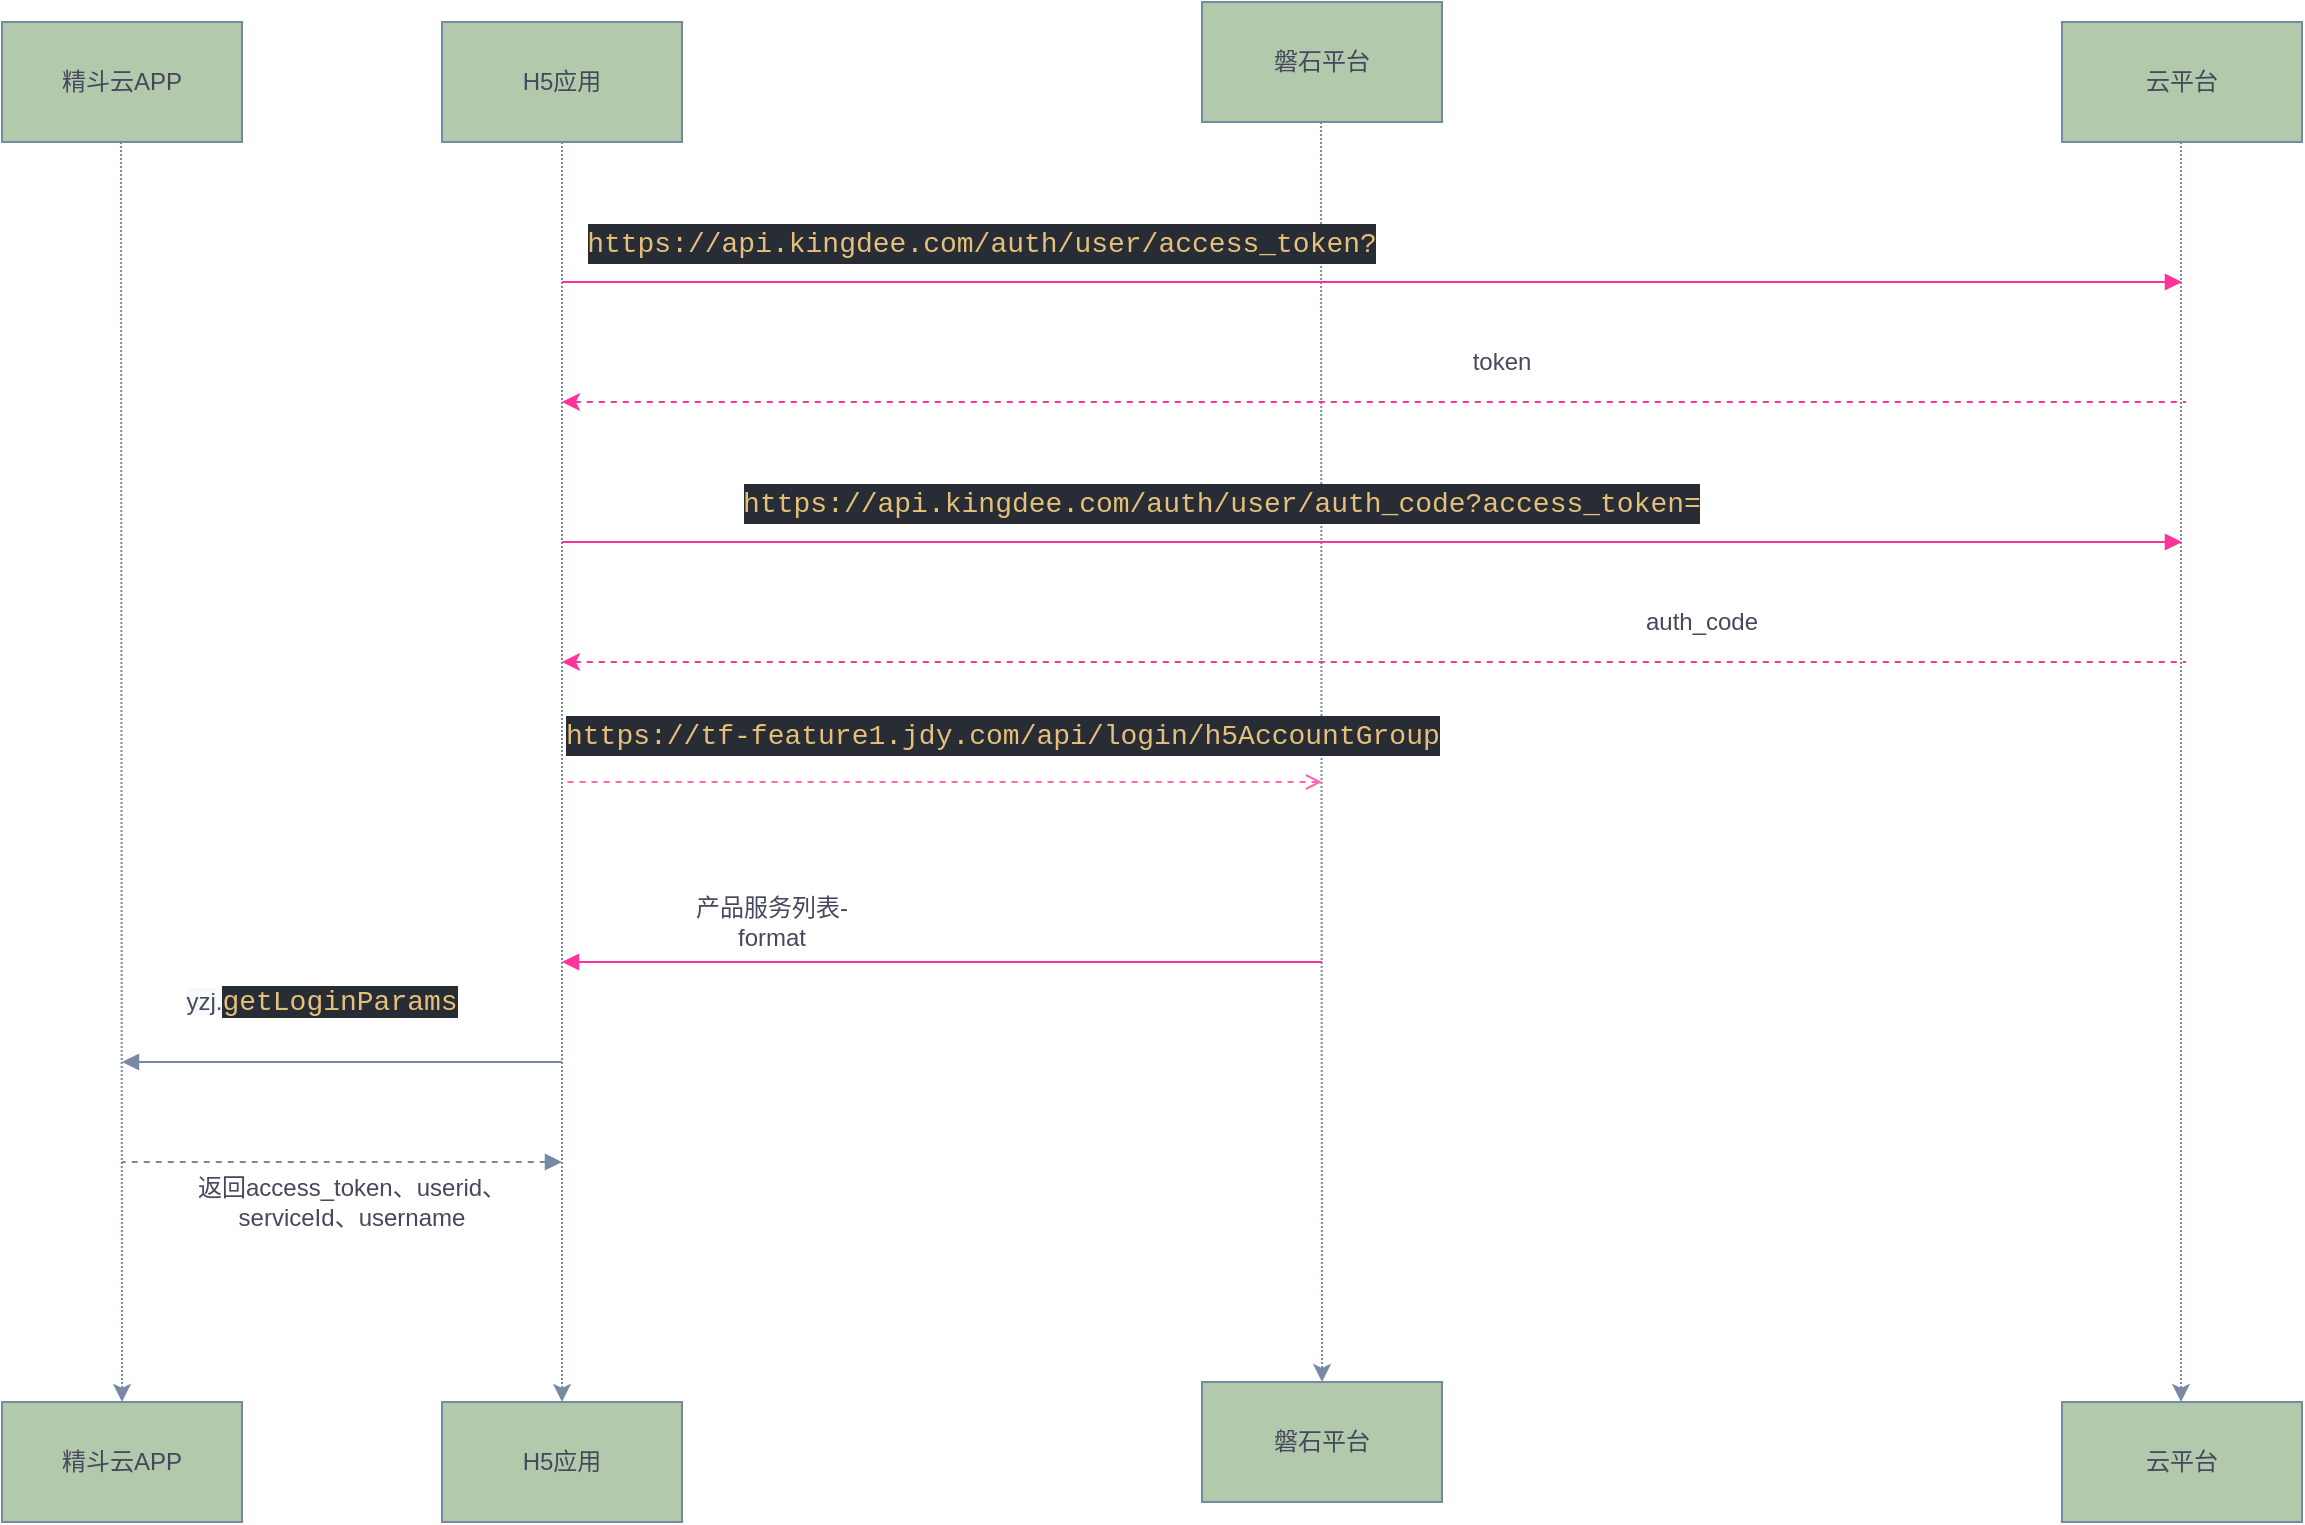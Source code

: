 <mxfile version="14.5.8" type="github">
  <diagram id="u581YdtqbokDeer0Uxru" name="Page-1">
    <mxGraphModel dx="2013" dy="546" grid="1" gridSize="10" guides="1" tooltips="1" connect="1" arrows="1" fold="1" page="1" pageScale="1" pageWidth="827" pageHeight="1169" math="0" shadow="0">
      <root>
        <mxCell id="0" />
        <mxCell id="1" parent="0" />
        <mxCell id="Jhj8KREctP6kbI35rBeC-1" style="edgeStyle=orthogonalEdgeStyle;rounded=0;orthogonalLoop=1;jettySize=auto;html=1;exitX=0.5;exitY=1;exitDx=0;exitDy=0;dashed=1;dashPattern=1 1;strokeColor=#788AA3;fontColor=#46495D;" edge="1" parent="1" source="Jhj8KREctP6kbI35rBeC-2" target="Jhj8KREctP6kbI35rBeC-5">
          <mxGeometry relative="1" as="geometry" />
        </mxCell>
        <mxCell id="Jhj8KREctP6kbI35rBeC-2" value="H5应用" style="rounded=0;whiteSpace=wrap;html=1;fillColor=#B2C9AB;strokeColor=#788AA3;fontColor=#46495D;" vertex="1" parent="1">
          <mxGeometry x="80" y="50" width="120" height="60" as="geometry" />
        </mxCell>
        <mxCell id="Jhj8KREctP6kbI35rBeC-3" value="云平台" style="rounded=0;whiteSpace=wrap;html=1;fillColor=#B2C9AB;strokeColor=#788AA3;fontColor=#46495D;" vertex="1" parent="1">
          <mxGeometry x="890" y="50" width="120" height="60" as="geometry" />
        </mxCell>
        <mxCell id="Jhj8KREctP6kbI35rBeC-4" value="磐石平台" style="rounded=0;whiteSpace=wrap;html=1;fillColor=#B2C9AB;strokeColor=#788AA3;fontColor=#46495D;" vertex="1" parent="1">
          <mxGeometry x="460" y="40" width="120" height="60" as="geometry" />
        </mxCell>
        <mxCell id="Jhj8KREctP6kbI35rBeC-5" value="H5应用" style="rounded=0;whiteSpace=wrap;html=1;fillColor=#B2C9AB;strokeColor=#788AA3;fontColor=#46495D;" vertex="1" parent="1">
          <mxGeometry x="80" y="740" width="120" height="60" as="geometry" />
        </mxCell>
        <mxCell id="Jhj8KREctP6kbI35rBeC-6" value="云平台" style="rounded=0;whiteSpace=wrap;html=1;fillColor=#B2C9AB;strokeColor=#788AA3;fontColor=#46495D;" vertex="1" parent="1">
          <mxGeometry x="890" y="740" width="120" height="60" as="geometry" />
        </mxCell>
        <mxCell id="Jhj8KREctP6kbI35rBeC-7" value="磐石平台" style="rounded=0;whiteSpace=wrap;html=1;fillColor=#B2C9AB;strokeColor=#788AA3;fontColor=#46495D;" vertex="1" parent="1">
          <mxGeometry x="460" y="730" width="120" height="60" as="geometry" />
        </mxCell>
        <mxCell id="Jhj8KREctP6kbI35rBeC-8" style="edgeStyle=orthogonalEdgeStyle;rounded=0;orthogonalLoop=1;jettySize=auto;html=1;exitX=0.5;exitY=1;exitDx=0;exitDy=0;dashed=1;dashPattern=1 1;entryX=0.5;entryY=0;entryDx=0;entryDy=0;strokeColor=#788AA3;fontColor=#46495D;" edge="1" parent="1" target="Jhj8KREctP6kbI35rBeC-7">
          <mxGeometry relative="1" as="geometry">
            <mxPoint x="519.5" y="100" as="sourcePoint" />
            <mxPoint x="519.5" y="410" as="targetPoint" />
          </mxGeometry>
        </mxCell>
        <mxCell id="Jhj8KREctP6kbI35rBeC-9" style="edgeStyle=orthogonalEdgeStyle;rounded=0;orthogonalLoop=1;jettySize=auto;html=1;exitX=0.5;exitY=1;exitDx=0;exitDy=0;dashed=1;dashPattern=1 1;strokeColor=#788AA3;fontColor=#46495D;" edge="1" parent="1" target="Jhj8KREctP6kbI35rBeC-6">
          <mxGeometry relative="1" as="geometry">
            <mxPoint x="949.5" y="110" as="sourcePoint" />
            <mxPoint x="949.5" y="420" as="targetPoint" />
          </mxGeometry>
        </mxCell>
        <mxCell id="Jhj8KREctP6kbI35rBeC-10" value="" style="endArrow=block;html=1;endFill=1;fontColor=#46495D;fillColor=#f8cecc;strokeColor=#FF3399;" edge="1" parent="1">
          <mxGeometry width="50" height="50" relative="1" as="geometry">
            <mxPoint x="140" y="180" as="sourcePoint" />
            <mxPoint x="950" y="180" as="targetPoint" />
          </mxGeometry>
        </mxCell>
        <mxCell id="Jhj8KREctP6kbI35rBeC-11" value="&lt;div style=&quot;color: rgb(187 , 187 , 187) ; background-color: rgb(40 , 44 , 52) ; font-family: &amp;#34;menlo&amp;#34; , &amp;#34;monaco&amp;#34; , &amp;#34;courier new&amp;#34; , monospace ; font-size: 14px ; line-height: 20px&quot;&gt;&lt;span style=&quot;color: #e5c07b&quot;&gt;https://api.kingdee.com/auth/user/access_token?&lt;/span&gt;&lt;/div&gt;" style="text;html=1;strokeColor=none;fillColor=none;align=center;verticalAlign=middle;whiteSpace=wrap;rounded=0;fontColor=#46495D;" vertex="1" parent="1">
          <mxGeometry x="330" y="150" width="40" height="20" as="geometry" />
        </mxCell>
        <mxCell id="Jhj8KREctP6kbI35rBeC-12" value="token" style="text;html=1;strokeColor=none;fillColor=none;align=center;verticalAlign=middle;whiteSpace=wrap;rounded=0;fontColor=#46495D;" vertex="1" parent="1">
          <mxGeometry x="590" y="210" width="40" height="20" as="geometry" />
        </mxCell>
        <mxCell id="Jhj8KREctP6kbI35rBeC-13" value="" style="endArrow=none;dashed=1;html=1;startArrow=classic;startFill=1;fontColor=#46495D;fillColor=#f8cecc;strokeColor=#FF3399;" edge="1" parent="1">
          <mxGeometry width="50" height="50" relative="1" as="geometry">
            <mxPoint x="140" y="240" as="sourcePoint" />
            <mxPoint x="952" y="240" as="targetPoint" />
          </mxGeometry>
        </mxCell>
        <mxCell id="Jhj8KREctP6kbI35rBeC-14" value="" style="endArrow=block;html=1;endFill=1;fontColor=#46495D;fillColor=#f8cecc;strokeColor=#FF3399;" edge="1" parent="1">
          <mxGeometry width="50" height="50" relative="1" as="geometry">
            <mxPoint x="140" y="310" as="sourcePoint" />
            <mxPoint x="950" y="310" as="targetPoint" />
          </mxGeometry>
        </mxCell>
        <mxCell id="Jhj8KREctP6kbI35rBeC-15" value="&lt;div style=&quot;color: rgb(187 , 187 , 187) ; background-color: rgb(40 , 44 , 52) ; font-family: &amp;#34;menlo&amp;#34; , &amp;#34;monaco&amp;#34; , &amp;#34;courier new&amp;#34; , monospace ; font-size: 14px ; line-height: 20px&quot;&gt;&lt;span style=&quot;color: #e5c07b&quot;&gt;https://api.kingdee.com/auth/user/auth_code?access_token=&lt;/span&gt;&lt;/div&gt;" style="text;html=1;strokeColor=none;fillColor=none;align=center;verticalAlign=middle;whiteSpace=wrap;rounded=0;fontColor=#46495D;" vertex="1" parent="1">
          <mxGeometry x="170" y="280" width="600" height="20" as="geometry" />
        </mxCell>
        <mxCell id="Jhj8KREctP6kbI35rBeC-16" value="" style="endArrow=none;dashed=1;html=1;startArrow=classic;startFill=1;fontColor=#46495D;fillColor=#f8cecc;strokeColor=#FF3399;" edge="1" parent="1">
          <mxGeometry width="50" height="50" relative="1" as="geometry">
            <mxPoint x="140" y="370" as="sourcePoint" />
            <mxPoint x="952" y="370" as="targetPoint" />
          </mxGeometry>
        </mxCell>
        <mxCell id="Jhj8KREctP6kbI35rBeC-17" value="auth_code" style="text;html=1;strokeColor=none;fillColor=none;align=center;verticalAlign=middle;whiteSpace=wrap;rounded=0;fontColor=#46495D;" vertex="1" parent="1">
          <mxGeometry x="690" y="340" width="40" height="20" as="geometry" />
        </mxCell>
        <mxCell id="Jhj8KREctP6kbI35rBeC-18" value="" style="endArrow=none;dashed=1;html=1;startArrow=open;startFill=0;fontColor=#46495D;strokeColor=#FF66B3;" edge="1" parent="1">
          <mxGeometry width="50" height="50" relative="1" as="geometry">
            <mxPoint x="520" y="430" as="sourcePoint" />
            <mxPoint x="140" y="430" as="targetPoint" />
          </mxGeometry>
        </mxCell>
        <mxCell id="Jhj8KREctP6kbI35rBeC-19" value="&lt;meta charset=&quot;utf-8&quot;&gt;&lt;div style=&quot;color: rgb(187, 187, 187); background-color: rgb(40, 44, 52); font-family: menlo, monaco, &amp;quot;courier new&amp;quot;, monospace; font-weight: normal; font-size: 14px; line-height: 20px;&quot;&gt;&lt;div&gt;&lt;span style=&quot;color: #e5c07b&quot;&gt;https://tf-feature1.jdy.com/api/login/h5AccountGroup&lt;/span&gt;&lt;/div&gt;&lt;/div&gt;" style="text;whiteSpace=wrap;html=1;fontColor=#46495D;" vertex="1" parent="1">
          <mxGeometry x="140" y="390" width="460" height="40" as="geometry" />
        </mxCell>
        <mxCell id="Jhj8KREctP6kbI35rBeC-20" value="" style="endArrow=none;html=1;startArrow=block;startFill=1;fontColor=#46495D;fillColor=#f8cecc;strokeColor=#FF3399;" edge="1" parent="1">
          <mxGeometry width="50" height="50" relative="1" as="geometry">
            <mxPoint x="140" y="520" as="sourcePoint" />
            <mxPoint x="520" y="520" as="targetPoint" />
          </mxGeometry>
        </mxCell>
        <mxCell id="Jhj8KREctP6kbI35rBeC-21" value="产品服务列表-format&lt;br&gt;" style="text;html=1;strokeColor=none;fillColor=none;align=center;verticalAlign=middle;whiteSpace=wrap;rounded=0;fontColor=#46495D;" vertex="1" parent="1">
          <mxGeometry x="200" y="490" width="90" height="20" as="geometry" />
        </mxCell>
        <mxCell id="Jhj8KREctP6kbI35rBeC-22" value="精斗云APP" style="rounded=0;whiteSpace=wrap;html=1;fillColor=#B2C9AB;strokeColor=#788AA3;fontColor=#46495D;" vertex="1" parent="1">
          <mxGeometry x="-140" y="50" width="120" height="60" as="geometry" />
        </mxCell>
        <mxCell id="Jhj8KREctP6kbI35rBeC-23" value="精斗云APP" style="rounded=0;whiteSpace=wrap;html=1;fillColor=#B2C9AB;strokeColor=#788AA3;fontColor=#46495D;" vertex="1" parent="1">
          <mxGeometry x="-140" y="740" width="120" height="60" as="geometry" />
        </mxCell>
        <mxCell id="Jhj8KREctP6kbI35rBeC-24" style="edgeStyle=orthogonalEdgeStyle;rounded=0;orthogonalLoop=1;jettySize=auto;html=1;exitX=0.5;exitY=1;exitDx=0;exitDy=0;dashed=1;dashPattern=1 1;entryX=0.5;entryY=0;entryDx=0;entryDy=0;strokeColor=#788AA3;fontColor=#46495D;" edge="1" parent="1" target="Jhj8KREctP6kbI35rBeC-23">
          <mxGeometry relative="1" as="geometry">
            <mxPoint x="-80.5" y="110" as="sourcePoint" />
            <mxPoint x="-80.5" y="580" as="targetPoint" />
          </mxGeometry>
        </mxCell>
        <mxCell id="Jhj8KREctP6kbI35rBeC-25" value="" style="endArrow=none;html=1;startArrow=block;startFill=1;strokeColor=#788AA3;fontColor=#46495D;" edge="1" parent="1">
          <mxGeometry width="50" height="50" relative="1" as="geometry">
            <mxPoint x="-80" y="570" as="sourcePoint" />
            <mxPoint x="140" y="570" as="targetPoint" />
          </mxGeometry>
        </mxCell>
        <mxCell id="Jhj8KREctP6kbI35rBeC-26" value="&lt;span style=&quot;background-color: rgb(248 , 249 , 250)&quot;&gt;yzj.&lt;/span&gt;&lt;span style=&quot;color: rgb(229 , 192 , 123) ; background-color: rgb(40 , 44 , 52) ; font-family: &amp;#34;menlo&amp;#34; , &amp;#34;monaco&amp;#34; , &amp;#34;courier new&amp;#34; , monospace ; font-size: 14px&quot;&gt;getLoginParams&lt;/span&gt;" style="text;html=1;strokeColor=none;fillColor=none;align=center;verticalAlign=middle;whiteSpace=wrap;rounded=0;fontColor=#46495D;" vertex="1" parent="1">
          <mxGeometry x="-70" y="530" width="180" height="20" as="geometry" />
        </mxCell>
        <mxCell id="Jhj8KREctP6kbI35rBeC-27" value="" style="endArrow=none;dashed=1;html=1;startArrow=block;startFill=1;strokeColor=#788AA3;fontColor=#46495D;" edge="1" parent="1">
          <mxGeometry width="50" height="50" relative="1" as="geometry">
            <mxPoint x="140" y="620" as="sourcePoint" />
            <mxPoint x="-80" y="620" as="targetPoint" />
          </mxGeometry>
        </mxCell>
        <mxCell id="Jhj8KREctP6kbI35rBeC-28" value="返回access_token、userid、serviceId、username" style="text;html=1;strokeColor=none;fillColor=none;align=center;verticalAlign=middle;whiteSpace=wrap;rounded=0;fontColor=#46495D;" vertex="1" parent="1">
          <mxGeometry x="-50" y="630" width="170" height="20" as="geometry" />
        </mxCell>
      </root>
    </mxGraphModel>
  </diagram>
</mxfile>
